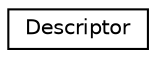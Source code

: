 digraph "Graphical Class Hierarchy"
{
  edge [fontname="Helvetica",fontsize="10",labelfontname="Helvetica",labelfontsize="10"];
  node [fontname="Helvetica",fontsize="10",shape=record];
  rankdir="LR";
  Node0 [label="Descriptor",height=0.2,width=0.4,color="black", fillcolor="white", style="filled",URL="$classkaldi_1_1nnet3_1_1Descriptor.html"];
}
